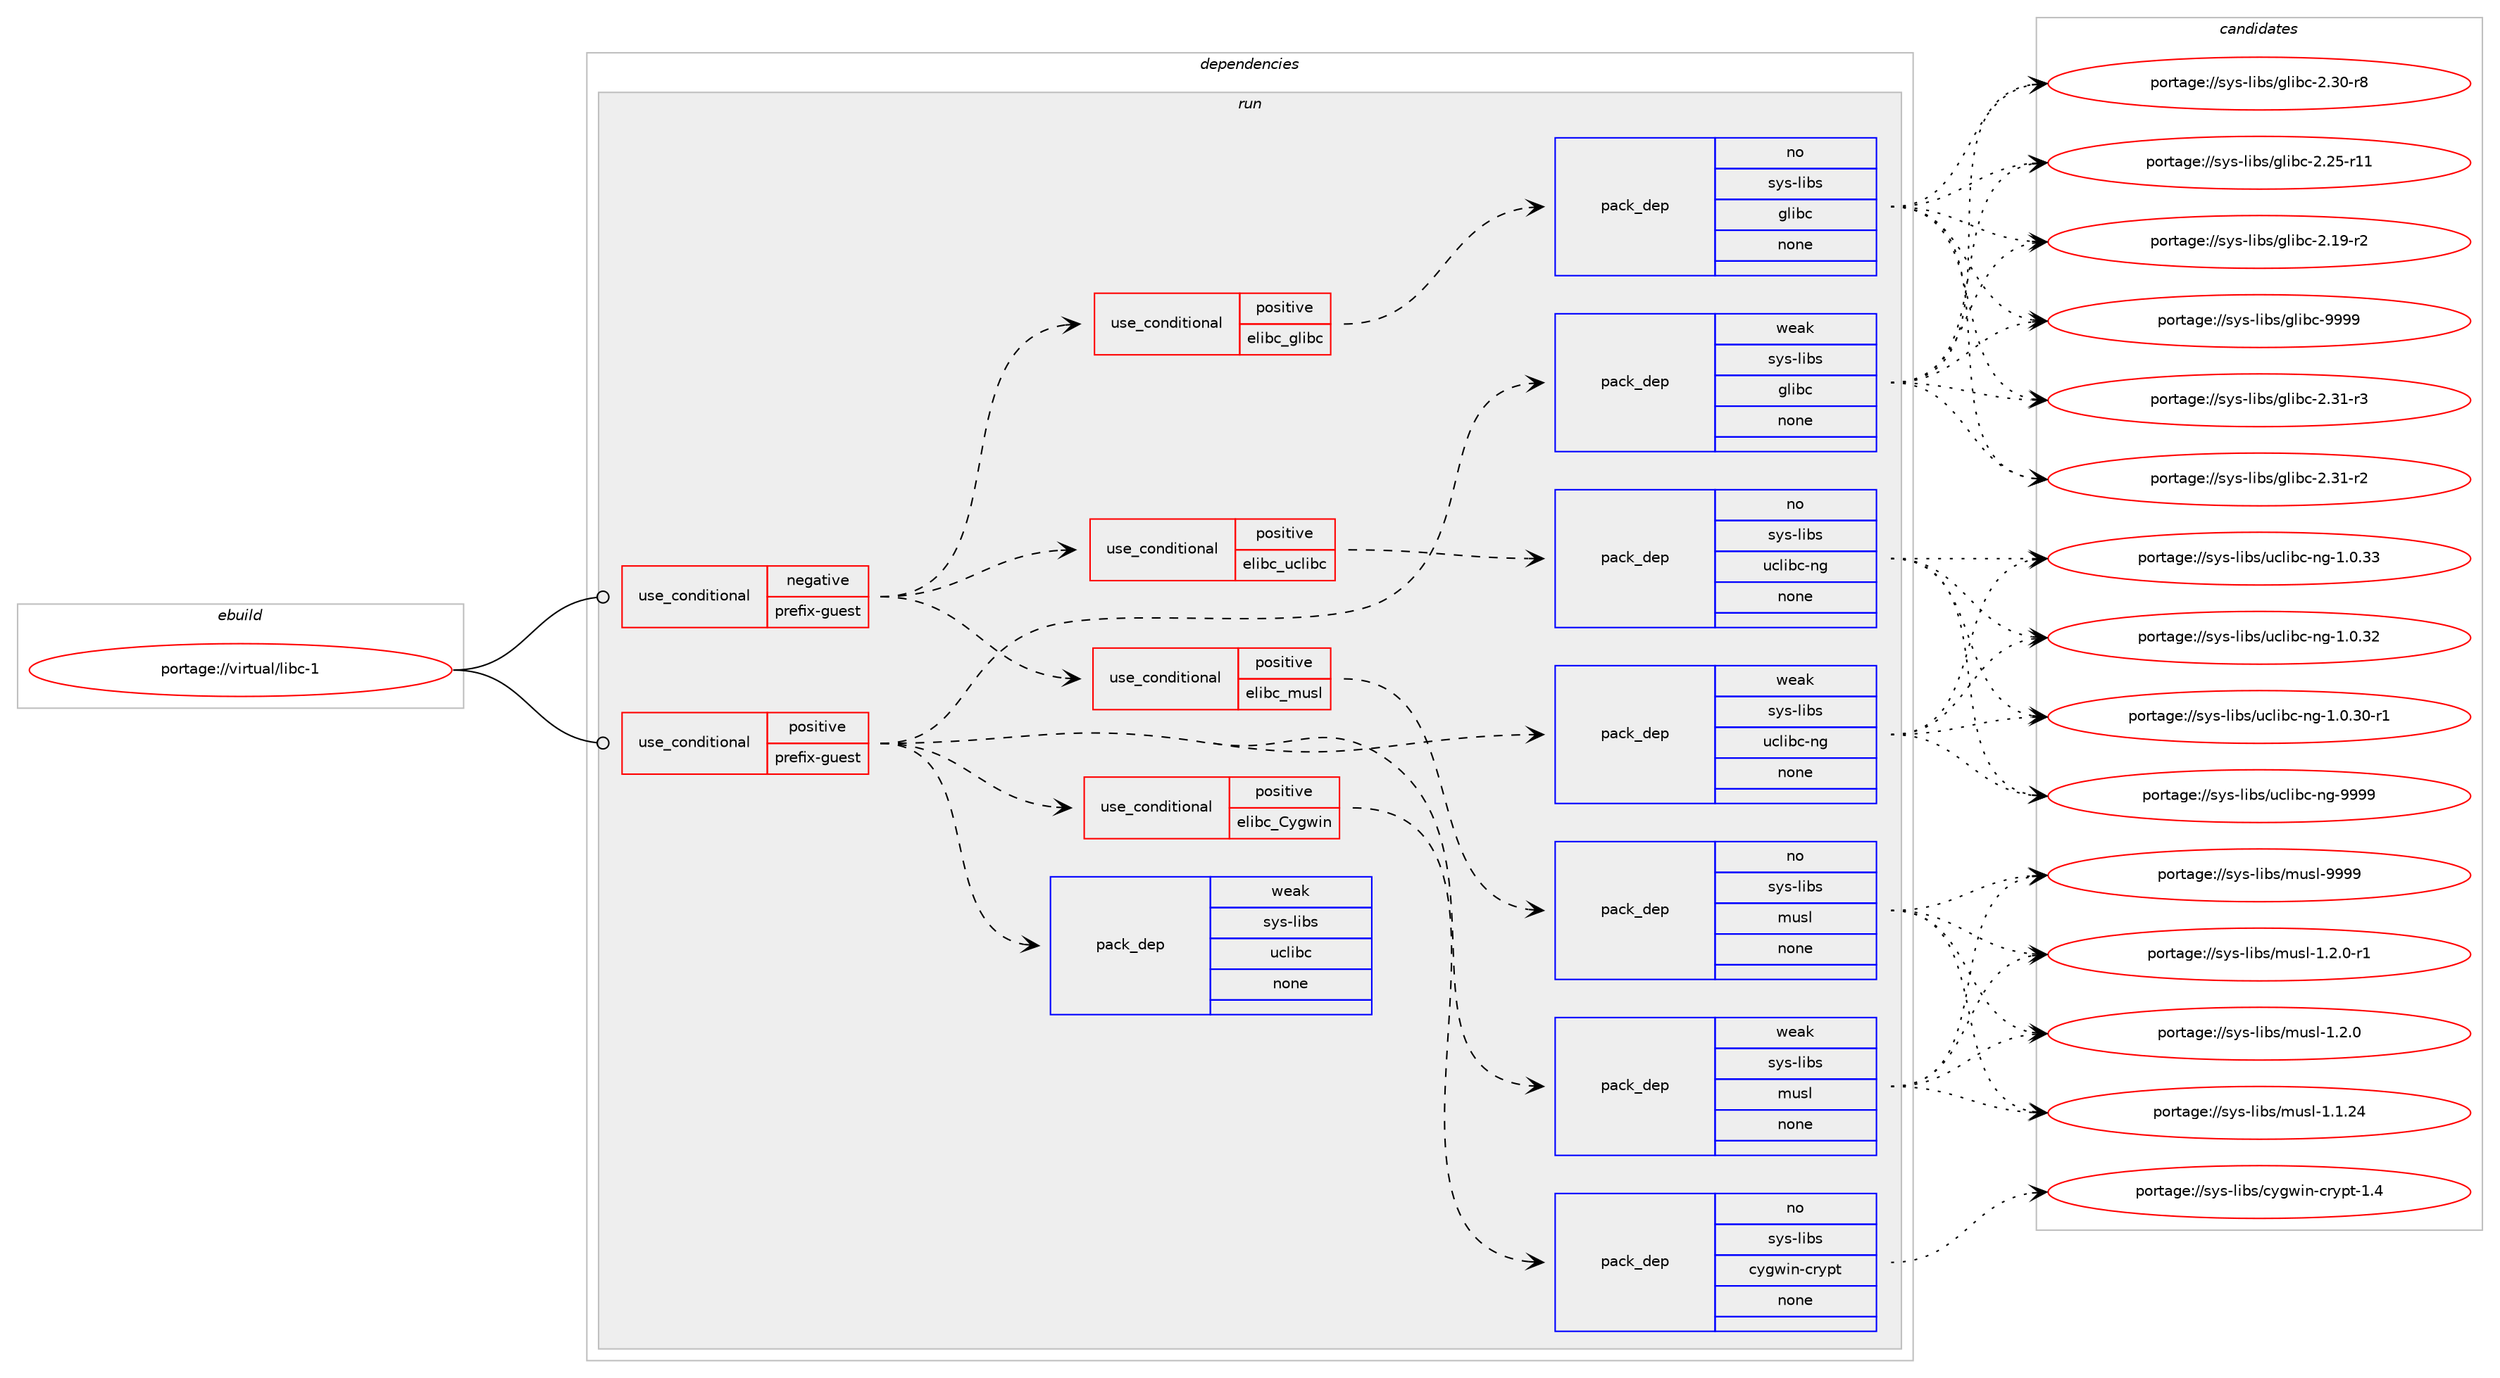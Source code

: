 digraph prolog {

# *************
# Graph options
# *************

newrank=true;
concentrate=true;
compound=true;
graph [rankdir=LR,fontname=Helvetica,fontsize=10,ranksep=1.5];#, ranksep=2.5, nodesep=0.2];
edge  [arrowhead=vee];
node  [fontname=Helvetica,fontsize=10];

# **********
# The ebuild
# **********

subgraph cluster_leftcol {
color=gray;
rank=same;
label=<<i>ebuild</i>>;
id [label="portage://virtual/libc-1", color=red, width=4, href="../virtual/libc-1.svg"];
}

# ****************
# The dependencies
# ****************

subgraph cluster_midcol {
color=gray;
label=<<i>dependencies</i>>;
subgraph cluster_compile {
fillcolor="#eeeeee";
style=filled;
label=<<i>compile</i>>;
}
subgraph cluster_compileandrun {
fillcolor="#eeeeee";
style=filled;
label=<<i>compile and run</i>>;
}
subgraph cluster_run {
fillcolor="#eeeeee";
style=filled;
label=<<i>run</i>>;
subgraph cond301 {
dependency2485 [label=<<TABLE BORDER="0" CELLBORDER="1" CELLSPACING="0" CELLPADDING="4"><TR><TD ROWSPAN="3" CELLPADDING="10">use_conditional</TD></TR><TR><TD>negative</TD></TR><TR><TD>prefix-guest</TD></TR></TABLE>>, shape=none, color=red];
subgraph cond302 {
dependency2486 [label=<<TABLE BORDER="0" CELLBORDER="1" CELLSPACING="0" CELLPADDING="4"><TR><TD ROWSPAN="3" CELLPADDING="10">use_conditional</TD></TR><TR><TD>positive</TD></TR><TR><TD>elibc_glibc</TD></TR></TABLE>>, shape=none, color=red];
subgraph pack2140 {
dependency2487 [label=<<TABLE BORDER="0" CELLBORDER="1" CELLSPACING="0" CELLPADDING="4" WIDTH="220"><TR><TD ROWSPAN="6" CELLPADDING="30">pack_dep</TD></TR><TR><TD WIDTH="110">no</TD></TR><TR><TD>sys-libs</TD></TR><TR><TD>glibc</TD></TR><TR><TD>none</TD></TR><TR><TD></TD></TR></TABLE>>, shape=none, color=blue];
}
dependency2486:e -> dependency2487:w [weight=20,style="dashed",arrowhead="vee"];
}
dependency2485:e -> dependency2486:w [weight=20,style="dashed",arrowhead="vee"];
subgraph cond303 {
dependency2488 [label=<<TABLE BORDER="0" CELLBORDER="1" CELLSPACING="0" CELLPADDING="4"><TR><TD ROWSPAN="3" CELLPADDING="10">use_conditional</TD></TR><TR><TD>positive</TD></TR><TR><TD>elibc_musl</TD></TR></TABLE>>, shape=none, color=red];
subgraph pack2141 {
dependency2489 [label=<<TABLE BORDER="0" CELLBORDER="1" CELLSPACING="0" CELLPADDING="4" WIDTH="220"><TR><TD ROWSPAN="6" CELLPADDING="30">pack_dep</TD></TR><TR><TD WIDTH="110">no</TD></TR><TR><TD>sys-libs</TD></TR><TR><TD>musl</TD></TR><TR><TD>none</TD></TR><TR><TD></TD></TR></TABLE>>, shape=none, color=blue];
}
dependency2488:e -> dependency2489:w [weight=20,style="dashed",arrowhead="vee"];
}
dependency2485:e -> dependency2488:w [weight=20,style="dashed",arrowhead="vee"];
subgraph cond304 {
dependency2490 [label=<<TABLE BORDER="0" CELLBORDER="1" CELLSPACING="0" CELLPADDING="4"><TR><TD ROWSPAN="3" CELLPADDING="10">use_conditional</TD></TR><TR><TD>positive</TD></TR><TR><TD>elibc_uclibc</TD></TR></TABLE>>, shape=none, color=red];
subgraph pack2142 {
dependency2491 [label=<<TABLE BORDER="0" CELLBORDER="1" CELLSPACING="0" CELLPADDING="4" WIDTH="220"><TR><TD ROWSPAN="6" CELLPADDING="30">pack_dep</TD></TR><TR><TD WIDTH="110">no</TD></TR><TR><TD>sys-libs</TD></TR><TR><TD>uclibc-ng</TD></TR><TR><TD>none</TD></TR><TR><TD></TD></TR></TABLE>>, shape=none, color=blue];
}
dependency2490:e -> dependency2491:w [weight=20,style="dashed",arrowhead="vee"];
}
dependency2485:e -> dependency2490:w [weight=20,style="dashed",arrowhead="vee"];
}
id:e -> dependency2485:w [weight=20,style="solid",arrowhead="odot"];
subgraph cond305 {
dependency2492 [label=<<TABLE BORDER="0" CELLBORDER="1" CELLSPACING="0" CELLPADDING="4"><TR><TD ROWSPAN="3" CELLPADDING="10">use_conditional</TD></TR><TR><TD>positive</TD></TR><TR><TD>prefix-guest</TD></TR></TABLE>>, shape=none, color=red];
subgraph cond306 {
dependency2493 [label=<<TABLE BORDER="0" CELLBORDER="1" CELLSPACING="0" CELLPADDING="4"><TR><TD ROWSPAN="3" CELLPADDING="10">use_conditional</TD></TR><TR><TD>positive</TD></TR><TR><TD>elibc_Cygwin</TD></TR></TABLE>>, shape=none, color=red];
subgraph pack2143 {
dependency2494 [label=<<TABLE BORDER="0" CELLBORDER="1" CELLSPACING="0" CELLPADDING="4" WIDTH="220"><TR><TD ROWSPAN="6" CELLPADDING="30">pack_dep</TD></TR><TR><TD WIDTH="110">no</TD></TR><TR><TD>sys-libs</TD></TR><TR><TD>cygwin-crypt</TD></TR><TR><TD>none</TD></TR><TR><TD></TD></TR></TABLE>>, shape=none, color=blue];
}
dependency2493:e -> dependency2494:w [weight=20,style="dashed",arrowhead="vee"];
}
dependency2492:e -> dependency2493:w [weight=20,style="dashed",arrowhead="vee"];
subgraph pack2144 {
dependency2495 [label=<<TABLE BORDER="0" CELLBORDER="1" CELLSPACING="0" CELLPADDING="4" WIDTH="220"><TR><TD ROWSPAN="6" CELLPADDING="30">pack_dep</TD></TR><TR><TD WIDTH="110">weak</TD></TR><TR><TD>sys-libs</TD></TR><TR><TD>glibc</TD></TR><TR><TD>none</TD></TR><TR><TD></TD></TR></TABLE>>, shape=none, color=blue];
}
dependency2492:e -> dependency2495:w [weight=20,style="dashed",arrowhead="vee"];
subgraph pack2145 {
dependency2496 [label=<<TABLE BORDER="0" CELLBORDER="1" CELLSPACING="0" CELLPADDING="4" WIDTH="220"><TR><TD ROWSPAN="6" CELLPADDING="30">pack_dep</TD></TR><TR><TD WIDTH="110">weak</TD></TR><TR><TD>sys-libs</TD></TR><TR><TD>musl</TD></TR><TR><TD>none</TD></TR><TR><TD></TD></TR></TABLE>>, shape=none, color=blue];
}
dependency2492:e -> dependency2496:w [weight=20,style="dashed",arrowhead="vee"];
subgraph pack2146 {
dependency2497 [label=<<TABLE BORDER="0" CELLBORDER="1" CELLSPACING="0" CELLPADDING="4" WIDTH="220"><TR><TD ROWSPAN="6" CELLPADDING="30">pack_dep</TD></TR><TR><TD WIDTH="110">weak</TD></TR><TR><TD>sys-libs</TD></TR><TR><TD>uclibc-ng</TD></TR><TR><TD>none</TD></TR><TR><TD></TD></TR></TABLE>>, shape=none, color=blue];
}
dependency2492:e -> dependency2497:w [weight=20,style="dashed",arrowhead="vee"];
subgraph pack2147 {
dependency2498 [label=<<TABLE BORDER="0" CELLBORDER="1" CELLSPACING="0" CELLPADDING="4" WIDTH="220"><TR><TD ROWSPAN="6" CELLPADDING="30">pack_dep</TD></TR><TR><TD WIDTH="110">weak</TD></TR><TR><TD>sys-libs</TD></TR><TR><TD>uclibc</TD></TR><TR><TD>none</TD></TR><TR><TD></TD></TR></TABLE>>, shape=none, color=blue];
}
dependency2492:e -> dependency2498:w [weight=20,style="dashed",arrowhead="vee"];
}
id:e -> dependency2492:w [weight=20,style="solid",arrowhead="odot"];
}
}

# **************
# The candidates
# **************

subgraph cluster_choices {
rank=same;
color=gray;
label=<<i>candidates</i>>;

subgraph choice2140 {
color=black;
nodesep=1;
choice11512111545108105981154710310810598994557575757 [label="portage://sys-libs/glibc-9999", color=red, width=4,href="../sys-libs/glibc-9999.svg"];
choice115121115451081059811547103108105989945504651494511451 [label="portage://sys-libs/glibc-2.31-r3", color=red, width=4,href="../sys-libs/glibc-2.31-r3.svg"];
choice115121115451081059811547103108105989945504651494511450 [label="portage://sys-libs/glibc-2.31-r2", color=red, width=4,href="../sys-libs/glibc-2.31-r2.svg"];
choice115121115451081059811547103108105989945504651484511456 [label="portage://sys-libs/glibc-2.30-r8", color=red, width=4,href="../sys-libs/glibc-2.30-r8.svg"];
choice11512111545108105981154710310810598994550465053451144949 [label="portage://sys-libs/glibc-2.25-r11", color=red, width=4,href="../sys-libs/glibc-2.25-r11.svg"];
choice115121115451081059811547103108105989945504649574511450 [label="portage://sys-libs/glibc-2.19-r2", color=red, width=4,href="../sys-libs/glibc-2.19-r2.svg"];
dependency2487:e -> choice11512111545108105981154710310810598994557575757:w [style=dotted,weight="100"];
dependency2487:e -> choice115121115451081059811547103108105989945504651494511451:w [style=dotted,weight="100"];
dependency2487:e -> choice115121115451081059811547103108105989945504651494511450:w [style=dotted,weight="100"];
dependency2487:e -> choice115121115451081059811547103108105989945504651484511456:w [style=dotted,weight="100"];
dependency2487:e -> choice11512111545108105981154710310810598994550465053451144949:w [style=dotted,weight="100"];
dependency2487:e -> choice115121115451081059811547103108105989945504649574511450:w [style=dotted,weight="100"];
}
subgraph choice2141 {
color=black;
nodesep=1;
choice1151211154510810598115471091171151084557575757 [label="portage://sys-libs/musl-9999", color=red, width=4,href="../sys-libs/musl-9999.svg"];
choice1151211154510810598115471091171151084549465046484511449 [label="portage://sys-libs/musl-1.2.0-r1", color=red, width=4,href="../sys-libs/musl-1.2.0-r1.svg"];
choice115121115451081059811547109117115108454946504648 [label="portage://sys-libs/musl-1.2.0", color=red, width=4,href="../sys-libs/musl-1.2.0.svg"];
choice11512111545108105981154710911711510845494649465052 [label="portage://sys-libs/musl-1.1.24", color=red, width=4,href="../sys-libs/musl-1.1.24.svg"];
dependency2489:e -> choice1151211154510810598115471091171151084557575757:w [style=dotted,weight="100"];
dependency2489:e -> choice1151211154510810598115471091171151084549465046484511449:w [style=dotted,weight="100"];
dependency2489:e -> choice115121115451081059811547109117115108454946504648:w [style=dotted,weight="100"];
dependency2489:e -> choice11512111545108105981154710911711510845494649465052:w [style=dotted,weight="100"];
}
subgraph choice2142 {
color=black;
nodesep=1;
choice115121115451081059811547117991081059899451101034557575757 [label="portage://sys-libs/uclibc-ng-9999", color=red, width=4,href="../sys-libs/uclibc-ng-9999.svg"];
choice1151211154510810598115471179910810598994511010345494648465151 [label="portage://sys-libs/uclibc-ng-1.0.33", color=red, width=4,href="../sys-libs/uclibc-ng-1.0.33.svg"];
choice1151211154510810598115471179910810598994511010345494648465150 [label="portage://sys-libs/uclibc-ng-1.0.32", color=red, width=4,href="../sys-libs/uclibc-ng-1.0.32.svg"];
choice11512111545108105981154711799108105989945110103454946484651484511449 [label="portage://sys-libs/uclibc-ng-1.0.30-r1", color=red, width=4,href="../sys-libs/uclibc-ng-1.0.30-r1.svg"];
dependency2491:e -> choice115121115451081059811547117991081059899451101034557575757:w [style=dotted,weight="100"];
dependency2491:e -> choice1151211154510810598115471179910810598994511010345494648465151:w [style=dotted,weight="100"];
dependency2491:e -> choice1151211154510810598115471179910810598994511010345494648465150:w [style=dotted,weight="100"];
dependency2491:e -> choice11512111545108105981154711799108105989945110103454946484651484511449:w [style=dotted,weight="100"];
}
subgraph choice2143 {
color=black;
nodesep=1;
choice11512111545108105981154799121103119105110459911412111211645494652 [label="portage://sys-libs/cygwin-crypt-1.4", color=red, width=4,href="../sys-libs/cygwin-crypt-1.4.svg"];
dependency2494:e -> choice11512111545108105981154799121103119105110459911412111211645494652:w [style=dotted,weight="100"];
}
subgraph choice2144 {
color=black;
nodesep=1;
choice11512111545108105981154710310810598994557575757 [label="portage://sys-libs/glibc-9999", color=red, width=4,href="../sys-libs/glibc-9999.svg"];
choice115121115451081059811547103108105989945504651494511451 [label="portage://sys-libs/glibc-2.31-r3", color=red, width=4,href="../sys-libs/glibc-2.31-r3.svg"];
choice115121115451081059811547103108105989945504651494511450 [label="portage://sys-libs/glibc-2.31-r2", color=red, width=4,href="../sys-libs/glibc-2.31-r2.svg"];
choice115121115451081059811547103108105989945504651484511456 [label="portage://sys-libs/glibc-2.30-r8", color=red, width=4,href="../sys-libs/glibc-2.30-r8.svg"];
choice11512111545108105981154710310810598994550465053451144949 [label="portage://sys-libs/glibc-2.25-r11", color=red, width=4,href="../sys-libs/glibc-2.25-r11.svg"];
choice115121115451081059811547103108105989945504649574511450 [label="portage://sys-libs/glibc-2.19-r2", color=red, width=4,href="../sys-libs/glibc-2.19-r2.svg"];
dependency2495:e -> choice11512111545108105981154710310810598994557575757:w [style=dotted,weight="100"];
dependency2495:e -> choice115121115451081059811547103108105989945504651494511451:w [style=dotted,weight="100"];
dependency2495:e -> choice115121115451081059811547103108105989945504651494511450:w [style=dotted,weight="100"];
dependency2495:e -> choice115121115451081059811547103108105989945504651484511456:w [style=dotted,weight="100"];
dependency2495:e -> choice11512111545108105981154710310810598994550465053451144949:w [style=dotted,weight="100"];
dependency2495:e -> choice115121115451081059811547103108105989945504649574511450:w [style=dotted,weight="100"];
}
subgraph choice2145 {
color=black;
nodesep=1;
choice1151211154510810598115471091171151084557575757 [label="portage://sys-libs/musl-9999", color=red, width=4,href="../sys-libs/musl-9999.svg"];
choice1151211154510810598115471091171151084549465046484511449 [label="portage://sys-libs/musl-1.2.0-r1", color=red, width=4,href="../sys-libs/musl-1.2.0-r1.svg"];
choice115121115451081059811547109117115108454946504648 [label="portage://sys-libs/musl-1.2.0", color=red, width=4,href="../sys-libs/musl-1.2.0.svg"];
choice11512111545108105981154710911711510845494649465052 [label="portage://sys-libs/musl-1.1.24", color=red, width=4,href="../sys-libs/musl-1.1.24.svg"];
dependency2496:e -> choice1151211154510810598115471091171151084557575757:w [style=dotted,weight="100"];
dependency2496:e -> choice1151211154510810598115471091171151084549465046484511449:w [style=dotted,weight="100"];
dependency2496:e -> choice115121115451081059811547109117115108454946504648:w [style=dotted,weight="100"];
dependency2496:e -> choice11512111545108105981154710911711510845494649465052:w [style=dotted,weight="100"];
}
subgraph choice2146 {
color=black;
nodesep=1;
choice115121115451081059811547117991081059899451101034557575757 [label="portage://sys-libs/uclibc-ng-9999", color=red, width=4,href="../sys-libs/uclibc-ng-9999.svg"];
choice1151211154510810598115471179910810598994511010345494648465151 [label="portage://sys-libs/uclibc-ng-1.0.33", color=red, width=4,href="../sys-libs/uclibc-ng-1.0.33.svg"];
choice1151211154510810598115471179910810598994511010345494648465150 [label="portage://sys-libs/uclibc-ng-1.0.32", color=red, width=4,href="../sys-libs/uclibc-ng-1.0.32.svg"];
choice11512111545108105981154711799108105989945110103454946484651484511449 [label="portage://sys-libs/uclibc-ng-1.0.30-r1", color=red, width=4,href="../sys-libs/uclibc-ng-1.0.30-r1.svg"];
dependency2497:e -> choice115121115451081059811547117991081059899451101034557575757:w [style=dotted,weight="100"];
dependency2497:e -> choice1151211154510810598115471179910810598994511010345494648465151:w [style=dotted,weight="100"];
dependency2497:e -> choice1151211154510810598115471179910810598994511010345494648465150:w [style=dotted,weight="100"];
dependency2497:e -> choice11512111545108105981154711799108105989945110103454946484651484511449:w [style=dotted,weight="100"];
}
subgraph choice2147 {
color=black;
nodesep=1;
}
}

}
